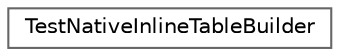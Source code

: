 digraph "Graphical Class Hierarchy"
{
 // LATEX_PDF_SIZE
  bgcolor="transparent";
  edge [fontname=Helvetica,fontsize=10,labelfontname=Helvetica,labelfontsize=10];
  node [fontname=Helvetica,fontsize=10,shape=box,height=0.2,width=0.4];
  rankdir="LR";
  Node0 [id="Node000000",label="TestNativeInlineTableBuilder",height=0.2,width=0.4,color="grey40", fillcolor="white", style="filled",URL="$structTestNativeInlineTableBuilder.html",tooltip=" "];
}
